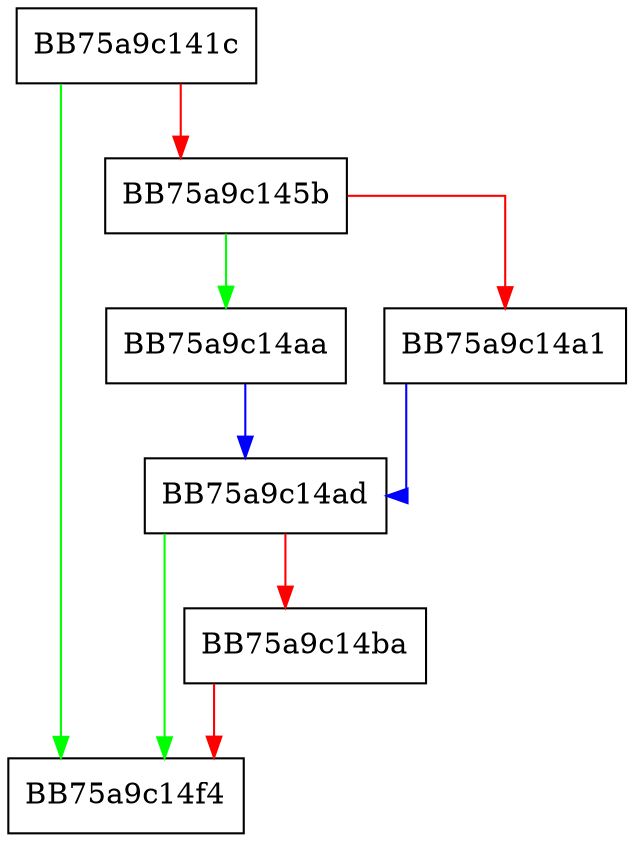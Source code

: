 digraph post {
  node [shape="box"];
  graph [splines=ortho];
  BB75a9c141c -> BB75a9c14f4 [color="green"];
  BB75a9c141c -> BB75a9c145b [color="red"];
  BB75a9c145b -> BB75a9c14aa [color="green"];
  BB75a9c145b -> BB75a9c14a1 [color="red"];
  BB75a9c14a1 -> BB75a9c14ad [color="blue"];
  BB75a9c14aa -> BB75a9c14ad [color="blue"];
  BB75a9c14ad -> BB75a9c14f4 [color="green"];
  BB75a9c14ad -> BB75a9c14ba [color="red"];
  BB75a9c14ba -> BB75a9c14f4 [color="red"];
}